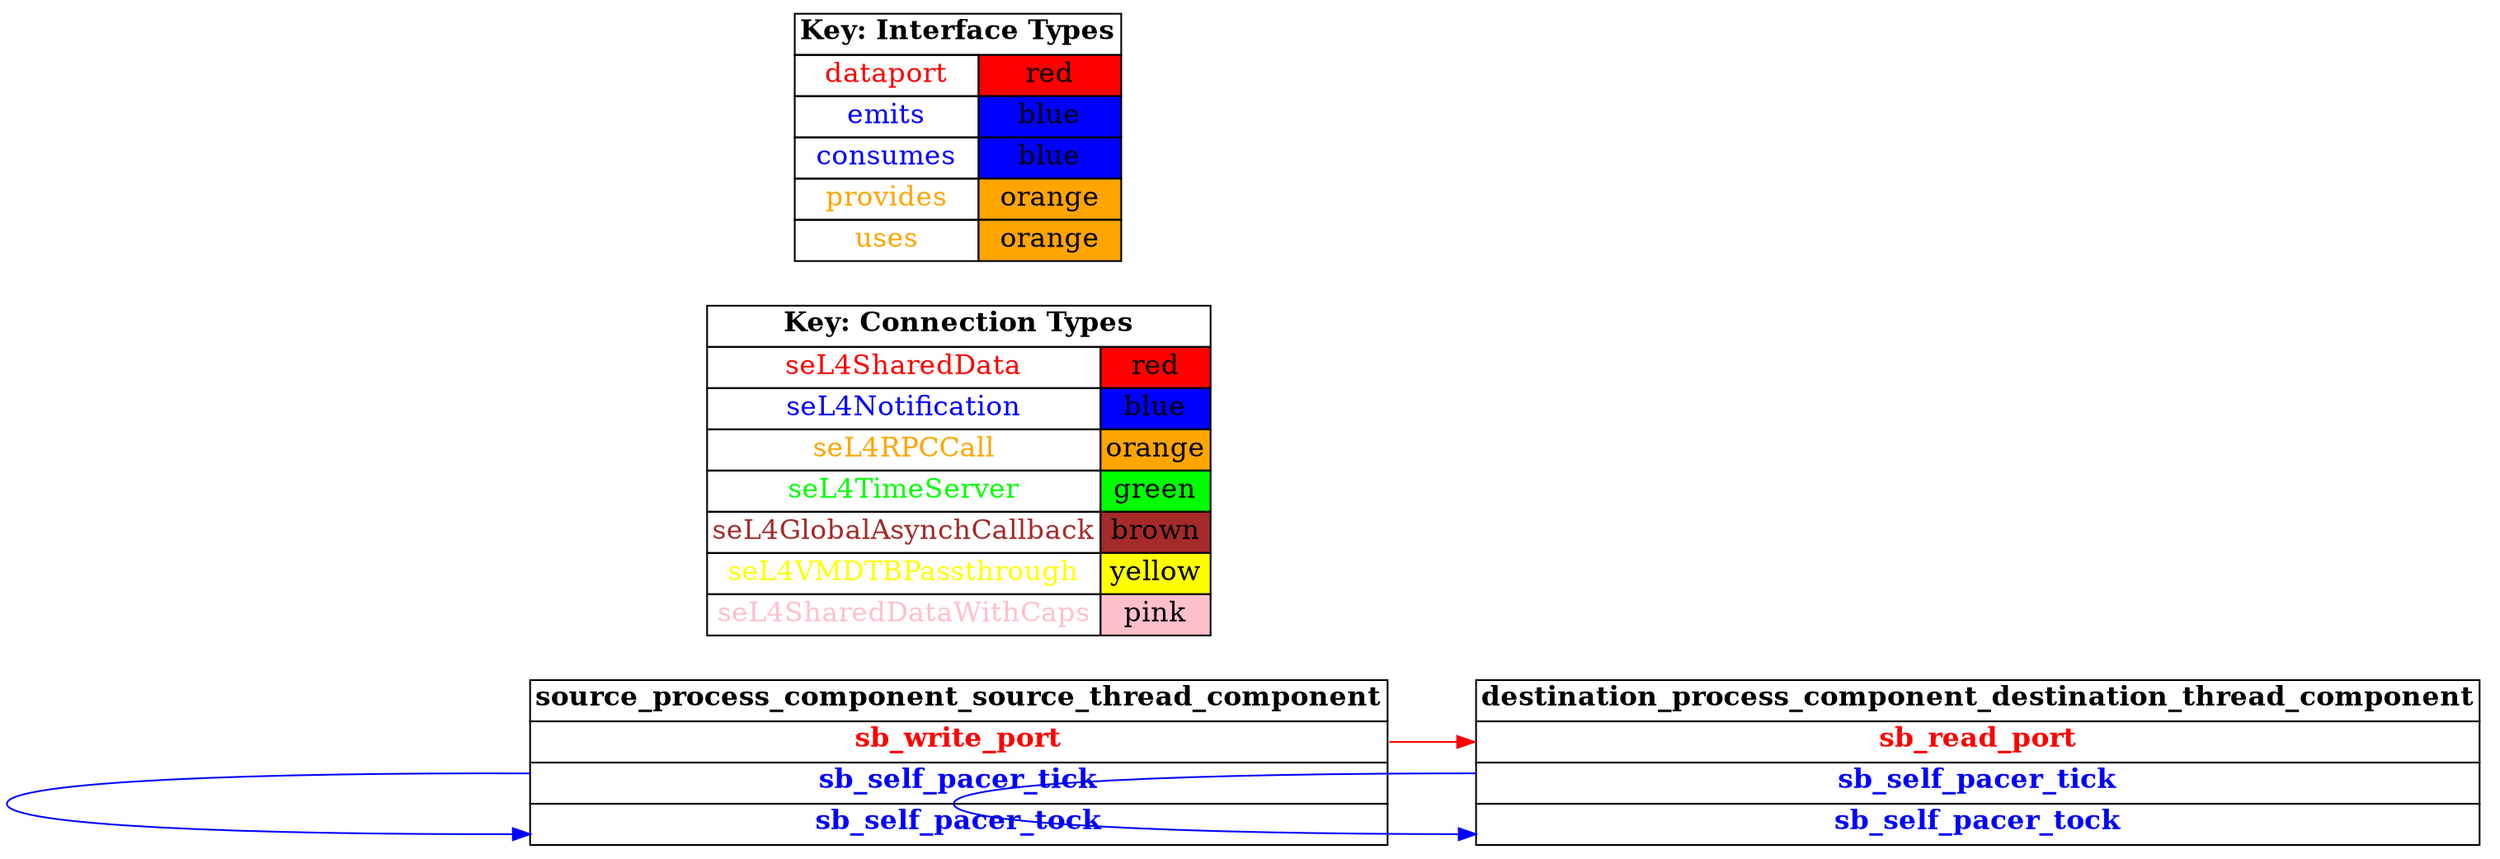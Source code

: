 digraph g {
graph [
  overlap = false,
  rankdir = "LR"
];
node [
  fontsize = "16",
  shape = "ellipse"
];
edge [
];

source_process_component_source_thread_component [
  label=<
    <TABLE BORDER="0" CELLBORDER="1" CELLSPACING="0">
      <TR><TD><B>source_process_component_source_thread_component</B></TD></TR>
      <TR><TD PORT="sb_write_port"><FONT COLOR="red"><B>sb_write_port</B></FONT></TD></TR>
      <TR><TD PORT="sb_self_pacer_tick"><FONT COLOR="blue"><B>sb_self_pacer_tick</B></FONT></TD></TR>
      <TR><TD PORT="sb_self_pacer_tock"><FONT COLOR="blue"><B>sb_self_pacer_tock</B></FONT></TD></TR>"
    </TABLE>
  >
  shape=plaintext
];

destination_process_component_destination_thread_component [
  label=<
    <TABLE BORDER="0" CELLBORDER="1" CELLSPACING="0">
      <TR><TD><B>destination_process_component_destination_thread_component</B></TD></TR>
      <TR><TD PORT="sb_read_port"><FONT COLOR="red"><B>sb_read_port</B></FONT></TD></TR>
      <TR><TD PORT="sb_self_pacer_tick"><FONT COLOR="blue"><B>sb_self_pacer_tick</B></FONT></TD></TR>
      <TR><TD PORT="sb_self_pacer_tock"><FONT COLOR="blue"><B>sb_self_pacer_tock</B></FONT></TD></TR>"
    </TABLE>
  >
  shape=plaintext
];

connectiontypekey [
  label=<
   <TABLE BORDER="0" CELLBORDER="1" CELLSPACING="0">
     <TR><TD COLSPAN="2"><B>Key: Connection Types</B></TD></TR>
     <TR><TD><FONT COLOR="red">seL4SharedData</FONT></TD><TD BGCOLOR="red">red</TD></TR>
     <TR><TD><FONT COLOR="blue">seL4Notification</FONT></TD><TD BGCOLOR="blue">blue</TD></TR>
     <TR><TD><FONT COLOR="orange">seL4RPCCall</FONT></TD><TD BGCOLOR="orange">orange</TD></TR>
     <TR><TD><FONT COLOR="green">seL4TimeServer</FONT></TD><TD BGCOLOR="green">green</TD></TR>
     <TR><TD><FONT COLOR="brown">seL4GlobalAsynchCallback</FONT></TD><TD BGCOLOR="brown">brown</TD></TR>
     <TR><TD><FONT COLOR="yellow">seL4VMDTBPassthrough</FONT></TD><TD BGCOLOR="yellow">yellow</TD></TR>
     <TR><TD><FONT COLOR="pink">seL4SharedDataWithCaps</FONT></TD><TD BGCOLOR="pink">pink</TD></TR>
   </TABLE>
  >
  shape=plaintext
];

interfacetypekey [
  label=<
   <TABLE BORDER="0" CELLBORDER="1" CELLSPACING="0">
     <TR><TD COLSPAN="2"><B>Key: Interface Types</B></TD></TR>
     <TR><TD><FONT COLOR="red">dataport</FONT></TD><TD BGCOLOR="red">red</TD></TR>
     <TR><TD><FONT COLOR="blue">emits</FONT></TD><TD BGCOLOR="blue">blue</TD></TR>
     <TR><TD><FONT COLOR="blue">consumes</FONT></TD><TD BGCOLOR="blue">blue</TD></TR>
     <TR><TD><FONT COLOR="orange">provides</FONT></TD><TD BGCOLOR="orange">orange</TD></TR>
     <TR><TD><FONT COLOR="orange">uses</FONT></TD><TD BGCOLOR="orange">orange</TD></TR>
   </TABLE>
  >
  shape=plaintext
];

"source_process_component_source_thread_component":sb_write_port -> "destination_process_component_destination_thread_component":sb_read_port [
  color="red"
  //label = "seL4SharedData"
  id = conn1

];

"source_process_component_source_thread_component":sb_self_pacer_tick -> "source_process_component_source_thread_component":sb_self_pacer_tock [
  color="blue"
  //label = "seL4Notification"
  id = conn2

];

"destination_process_component_destination_thread_component":sb_self_pacer_tick -> "destination_process_component_destination_thread_component":sb_self_pacer_tock [
  color="blue"
  //label = "seL4Notification"
  id = conn3

];

}